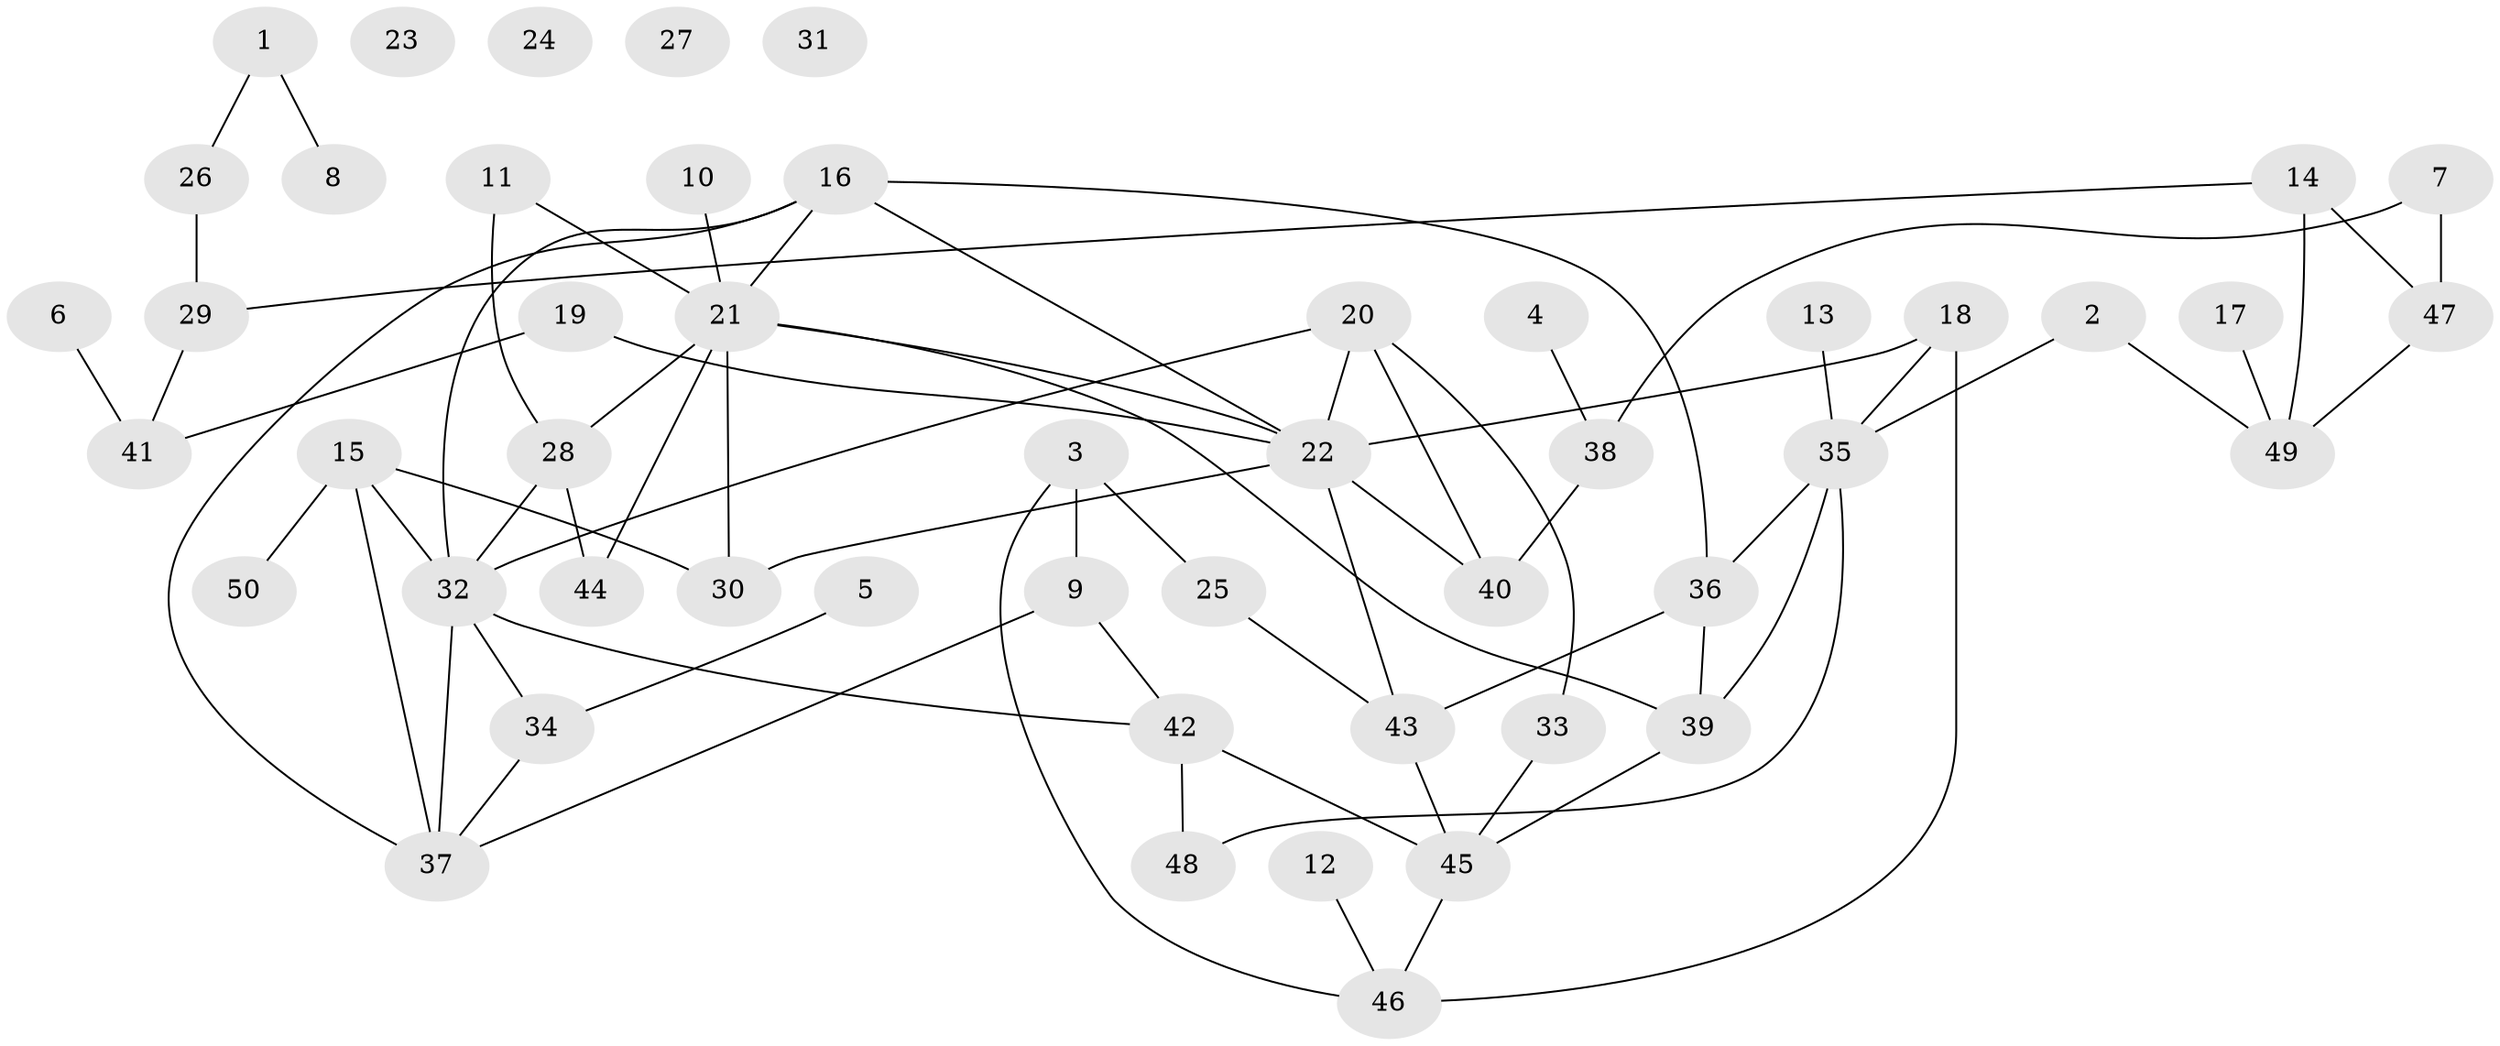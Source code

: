 // Generated by graph-tools (version 1.1) at 2025/49/03/09/25 03:49:14]
// undirected, 50 vertices, 71 edges
graph export_dot {
graph [start="1"]
  node [color=gray90,style=filled];
  1;
  2;
  3;
  4;
  5;
  6;
  7;
  8;
  9;
  10;
  11;
  12;
  13;
  14;
  15;
  16;
  17;
  18;
  19;
  20;
  21;
  22;
  23;
  24;
  25;
  26;
  27;
  28;
  29;
  30;
  31;
  32;
  33;
  34;
  35;
  36;
  37;
  38;
  39;
  40;
  41;
  42;
  43;
  44;
  45;
  46;
  47;
  48;
  49;
  50;
  1 -- 8;
  1 -- 26;
  2 -- 35;
  2 -- 49;
  3 -- 9;
  3 -- 25;
  3 -- 46;
  4 -- 38;
  5 -- 34;
  6 -- 41;
  7 -- 38;
  7 -- 47;
  9 -- 37;
  9 -- 42;
  10 -- 21;
  11 -- 21;
  11 -- 28;
  12 -- 46;
  13 -- 35;
  14 -- 29;
  14 -- 47;
  14 -- 49;
  15 -- 30;
  15 -- 32;
  15 -- 37;
  15 -- 50;
  16 -- 21;
  16 -- 22;
  16 -- 32;
  16 -- 36;
  16 -- 37;
  17 -- 49;
  18 -- 22;
  18 -- 35;
  18 -- 46;
  19 -- 22;
  19 -- 41;
  20 -- 22;
  20 -- 32;
  20 -- 33;
  20 -- 40;
  21 -- 22;
  21 -- 28;
  21 -- 30;
  21 -- 39;
  21 -- 44;
  22 -- 30;
  22 -- 40;
  22 -- 43;
  25 -- 43;
  26 -- 29;
  28 -- 32;
  28 -- 44;
  29 -- 41;
  32 -- 34;
  32 -- 37;
  32 -- 42;
  33 -- 45;
  34 -- 37;
  35 -- 36;
  35 -- 39;
  35 -- 48;
  36 -- 39;
  36 -- 43;
  38 -- 40;
  39 -- 45;
  42 -- 45;
  42 -- 48;
  43 -- 45;
  45 -- 46;
  47 -- 49;
}
